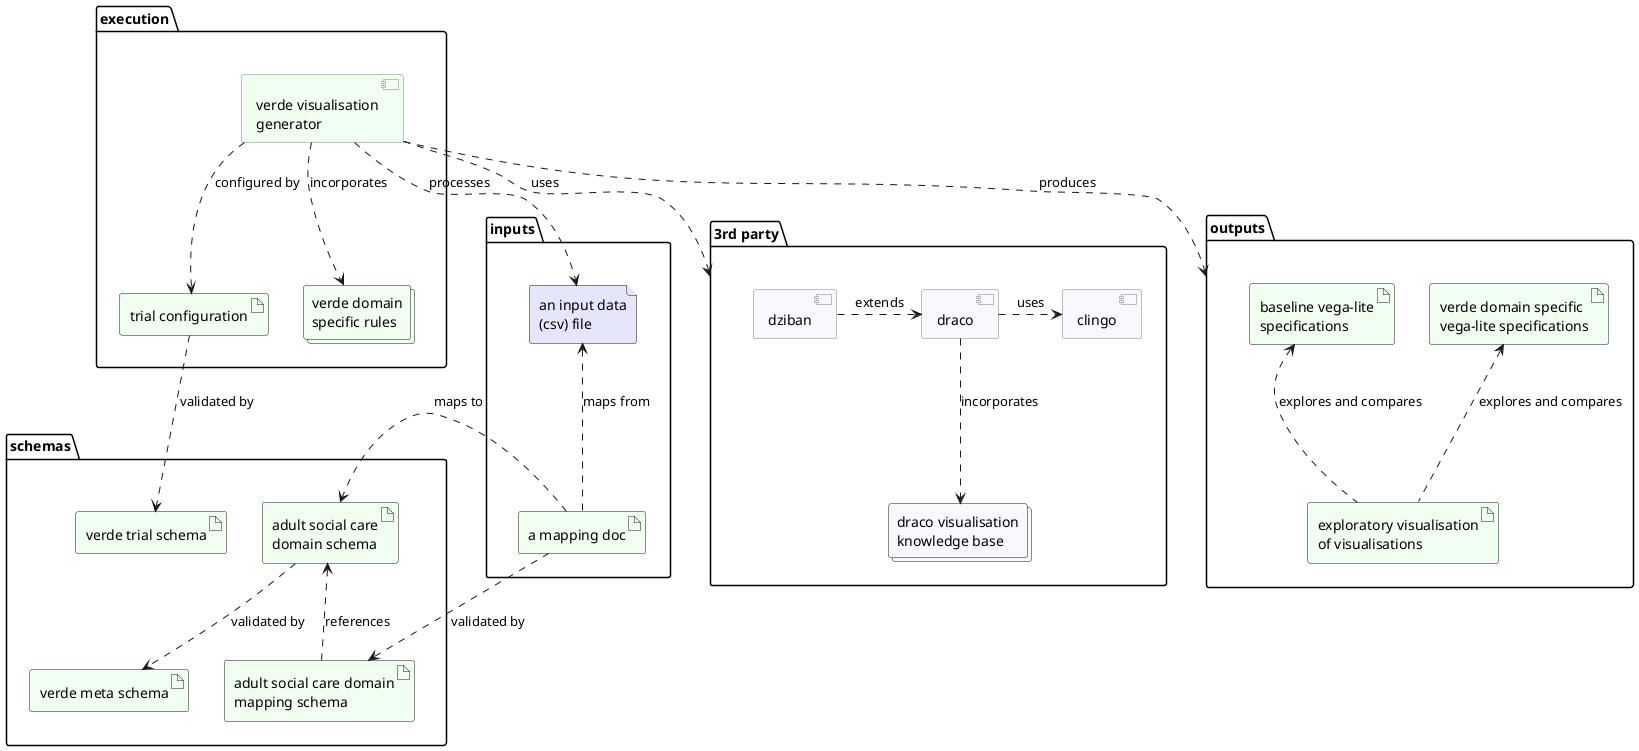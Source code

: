 @startuml
'scale 0.5
skinparam shadowing false
skinparam ComponentBorderColor gray
allow_mixing

package "schemas" as schemas{
    artifact "verde trial schema" as trial_schema [[https://github.com/trubens71/verde/blob/master/schemas/verde_trial_schema.json]] #honeydew
    artifact "verde meta schema" as meta_schema [[https://github.com/trubens71/verde/blob/master/schemas/verde_meta_schema.json]] #honeydew
    artifact "adult social care\ndomain schema" as asc_domain_schema [[https://github.com/trubens71/verde/blob/master/schemas/verde_asc_domain_schema.json]] #honeydew
    artifact "adult social care domain\nmapping schema" as asc_mapping_schema [[https://github.com/trubens71/verde/blob/master/schemas/verde_asc_domain_mapping_schema.json]] #honeydew
}

package "inputs" as inputs {
    file "an input data\n(csv) file" as input_data [[https://github.com/trubens71/verde/blob/master/asc_data/processed/set_01/AFR_T41_region_tidy.csv]] #Lavender
    artifact "a mapping doc" as mapping_doc [[https://github.com/trubens71/verde/blob/master/asc_data/processed/set_01/AFR_T41_region_tidy_mapping.json]] #honeydew
}

package "outputs" as outputs {
    artifact "baseline vega-lite\nspecifications" as baseline_specs [[https://trubens71.github.io/verde/laboratory/trial_02_ut/regression/vegalite/trial_02_ut.exp_01_view_all_vl.html]] #honeydew
    artifact "verde domain specific\nvega-lite specifications" as verde_specs [[https://trubens71.github.io/verde/laboratory/trial_02_ut/regression/vegalite/trial_02_ut.exp_01_view_all_vl.html]] #honeydew
    artifact "exploratory visualisation\nof visualisations" as exploratory_vis [[https://trubens71.github.io/verde/laboratory/trial_03_ut/regression/vegalite/trial_03_ut.exp_01_view_compare.html]] #honeydew
}

package "execution" as execution {
    artifact "trial configuration" as trial_config [[https://github.com/trubens71/verde/blob/master/laboratory/example/trial.yaml]] #honeydew
    component [verde visualisation\ngenerator] as verde [[https://github.com/trubens71/verde/tree/master/src]] #honeydew
    collections "verde domain\nspecific rules" as verde_rules [[https://github.com/trubens71/verde/tree/master/asp/verde_rule_templates]] #honeydew
}

package "3rd party" as third_party {
    component [draco] as draco [[https://github.com/uwdata/draco]] #ghostwhite
    component [clingo] as clingo [[https://github.com/potassco/clingo]] #ghostwhite
    collections "draco visualisation\nknowledge base" as draco_kb [[https://github.com/trubens71/verde/tree/master/asp/draco_base]] #GhostWhite
    component [dziban] as dziban [[https://github.com/uwdata/dziban]] #ghostwhite
}

inputs .[hidden]d.> execution
inputs .[hidden]r.> schemas
execution .[hidden]r.> third_party
execution .[hidden]d.> outputs

asc_domain_schema .down.> meta_schema : validated by
trial_config .down.> trial_schema : validated by
mapping_doc .left.> asc_mapping_schema : validated by
asc_mapping_schema .up.> asc_domain_schema : references
mapping_doc ..> asc_domain_schema : maps to
mapping_doc .up.> input_data : maps from

verde ..> trial_config : configured by
verde ..> verde_rules : incorporates
verde ..> third_party : uses
verde ..> input_data : processes
verde ..> outputs : produces

draco .r.> clingo : uses
draco .d.> draco_kb : incorporates
dziban .r.> draco : extends

exploratory_vis .u.> baseline_specs :  explores and compares
exploratory_vis .u.> verde_specs :  explores and compares

@enduml
